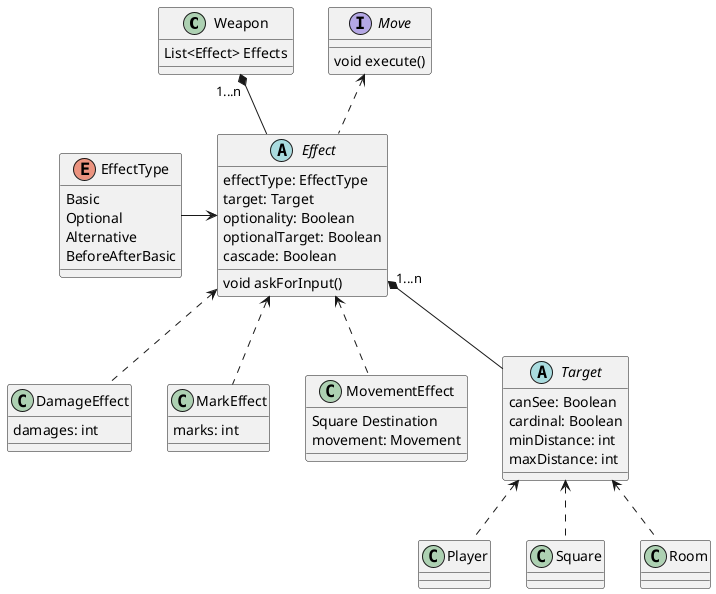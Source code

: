 @startuml
class Weapon{
    List<Effect> Effects
}

enum EffectType{
    Basic
    Optional
    Alternative
    BeforeAfterBasic
}
interface Move{
__
void execute()
}
abstract Effect{
    effectType: EffectType
    target: Target
    optionality: Boolean
    optionalTarget: Boolean
    cascade: Boolean
    __
    void askForInput()
}

class DamageEffect{
    damages: int
}
class MarkEffect{
    marks: int
}
class MovementEffect{
    Square Destination
    movement: Movement
}

Move <..Effect
EffectType -> Effect
Weapon "1...n" *-- Effect
Effect <.. DamageEffect
Effect <.. MovementEffect
Effect <.. MarkEffect


abstract Target{
    canSee: Boolean
    cardinal: Boolean
    minDistance: int
    maxDistance: int
}

Target <.. Player
Target <.. Square
Target <.. Room

Effect "1...n" *-- Target
@enduml